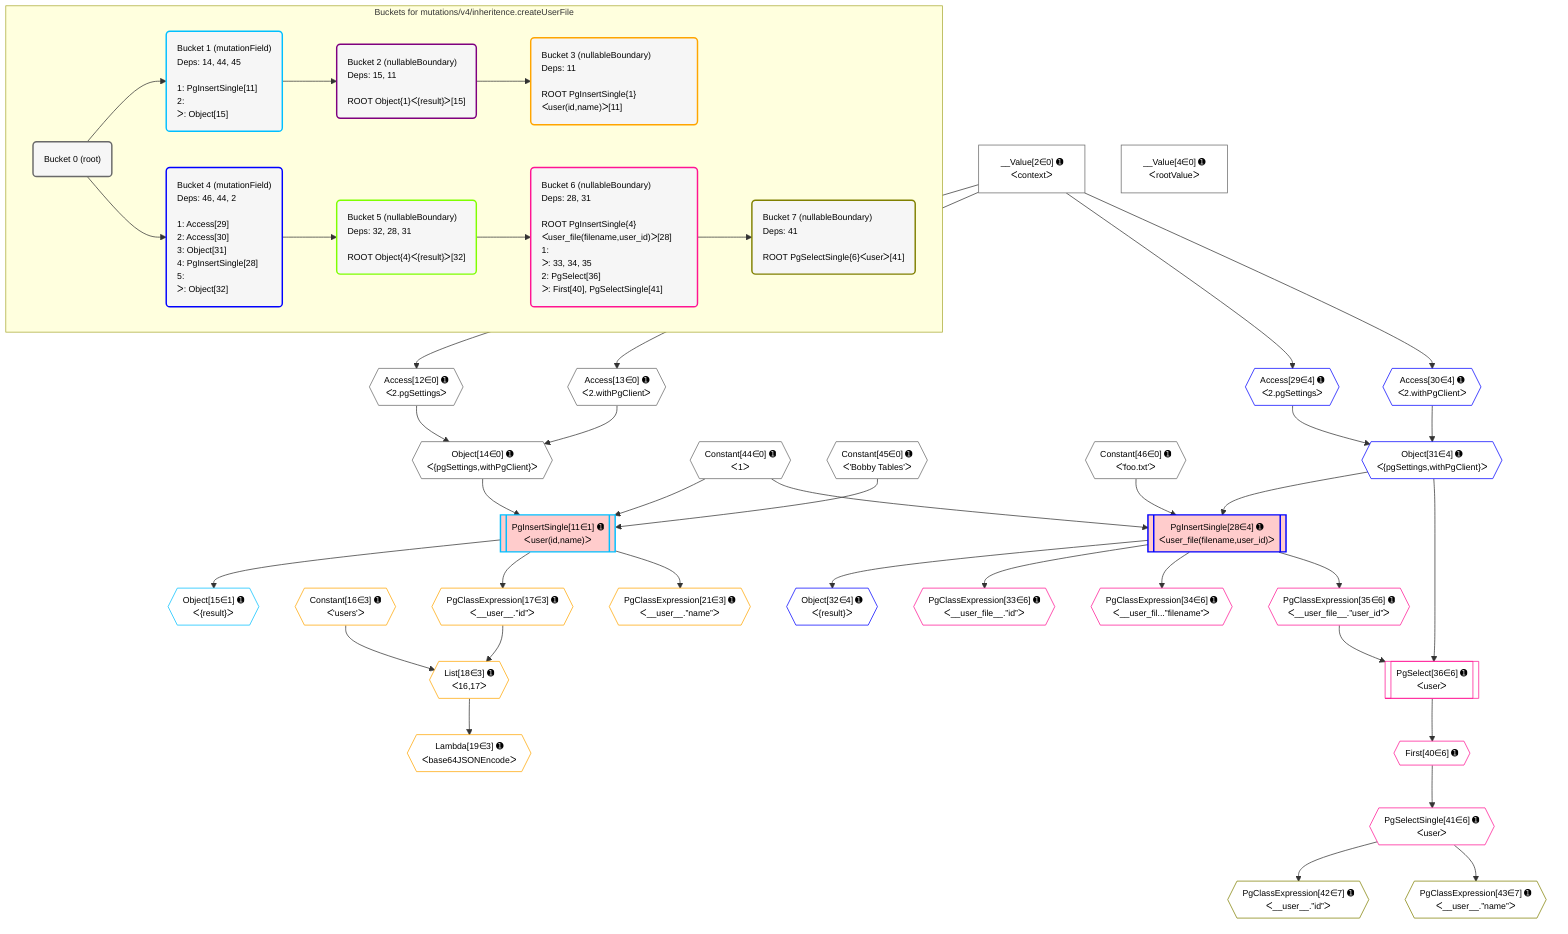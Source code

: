 %%{init: {'themeVariables': { 'fontSize': '12px'}}}%%
graph TD
    classDef path fill:#eee,stroke:#000,color:#000
    classDef plan fill:#fff,stroke-width:1px,color:#000
    classDef itemplan fill:#fff,stroke-width:2px,color:#000
    classDef unbatchedplan fill:#dff,stroke-width:1px,color:#000
    classDef sideeffectplan fill:#fcc,stroke-width:2px,color:#000
    classDef bucket fill:#f6f6f6,color:#000,stroke-width:2px,text-align:left


    %% plan dependencies
    Object14{{"Object[14∈0] ➊<br />ᐸ{pgSettings,withPgClient}ᐳ"}}:::plan
    Access12{{"Access[12∈0] ➊<br />ᐸ2.pgSettingsᐳ"}}:::plan
    Access13{{"Access[13∈0] ➊<br />ᐸ2.withPgClientᐳ"}}:::plan
    Access12 & Access13 --> Object14
    __Value2["__Value[2∈0] ➊<br />ᐸcontextᐳ"]:::plan
    __Value2 --> Access12
    __Value2 --> Access13
    __Value4["__Value[4∈0] ➊<br />ᐸrootValueᐳ"]:::plan
    Constant44{{"Constant[44∈0] ➊<br />ᐸ1ᐳ"}}:::plan
    Constant45{{"Constant[45∈0] ➊<br />ᐸ'Bobby Tables'ᐳ"}}:::plan
    Constant46{{"Constant[46∈0] ➊<br />ᐸ'foo.txt'ᐳ"}}:::plan
    PgInsertSingle11[["PgInsertSingle[11∈1] ➊<br />ᐸuser(id,name)ᐳ"]]:::sideeffectplan
    Object14 & Constant44 & Constant45 --> PgInsertSingle11
    Object15{{"Object[15∈1] ➊<br />ᐸ{result}ᐳ"}}:::plan
    PgInsertSingle11 --> Object15
    List18{{"List[18∈3] ➊<br />ᐸ16,17ᐳ"}}:::plan
    Constant16{{"Constant[16∈3] ➊<br />ᐸ'users'ᐳ"}}:::plan
    PgClassExpression17{{"PgClassExpression[17∈3] ➊<br />ᐸ__user__.”id”ᐳ"}}:::plan
    Constant16 & PgClassExpression17 --> List18
    PgInsertSingle11 --> PgClassExpression17
    Lambda19{{"Lambda[19∈3] ➊<br />ᐸbase64JSONEncodeᐳ"}}:::plan
    List18 --> Lambda19
    PgClassExpression21{{"PgClassExpression[21∈3] ➊<br />ᐸ__user__.”name”ᐳ"}}:::plan
    PgInsertSingle11 --> PgClassExpression21
    PgInsertSingle28[["PgInsertSingle[28∈4] ➊<br />ᐸuser_file(filename,user_id)ᐳ"]]:::sideeffectplan
    Object31{{"Object[31∈4] ➊<br />ᐸ{pgSettings,withPgClient}ᐳ"}}:::plan
    Object31 & Constant46 & Constant44 --> PgInsertSingle28
    Access29{{"Access[29∈4] ➊<br />ᐸ2.pgSettingsᐳ"}}:::plan
    Access30{{"Access[30∈4] ➊<br />ᐸ2.withPgClientᐳ"}}:::plan
    Access29 & Access30 --> Object31
    __Value2 --> Access29
    __Value2 --> Access30
    Object32{{"Object[32∈4] ➊<br />ᐸ{result}ᐳ"}}:::plan
    PgInsertSingle28 --> Object32
    PgSelect36[["PgSelect[36∈6] ➊<br />ᐸuserᐳ"]]:::plan
    PgClassExpression35{{"PgClassExpression[35∈6] ➊<br />ᐸ__user_file__.”user_id”ᐳ"}}:::plan
    Object31 & PgClassExpression35 --> PgSelect36
    PgClassExpression33{{"PgClassExpression[33∈6] ➊<br />ᐸ__user_file__.”id”ᐳ"}}:::plan
    PgInsertSingle28 --> PgClassExpression33
    PgClassExpression34{{"PgClassExpression[34∈6] ➊<br />ᐸ__user_fil...”filename”ᐳ"}}:::plan
    PgInsertSingle28 --> PgClassExpression34
    PgInsertSingle28 --> PgClassExpression35
    First40{{"First[40∈6] ➊"}}:::plan
    PgSelect36 --> First40
    PgSelectSingle41{{"PgSelectSingle[41∈6] ➊<br />ᐸuserᐳ"}}:::plan
    First40 --> PgSelectSingle41
    PgClassExpression42{{"PgClassExpression[42∈7] ➊<br />ᐸ__user__.”id”ᐳ"}}:::plan
    PgSelectSingle41 --> PgClassExpression42
    PgClassExpression43{{"PgClassExpression[43∈7] ➊<br />ᐸ__user__.”name”ᐳ"}}:::plan
    PgSelectSingle41 --> PgClassExpression43

    %% define steps

    subgraph "Buckets for mutations/v4/inheritence.createUserFile"
    Bucket0("Bucket 0 (root)"):::bucket
    classDef bucket0 stroke:#696969
    class Bucket0,__Value2,__Value4,Access12,Access13,Object14,Constant44,Constant45,Constant46 bucket0
    Bucket1("Bucket 1 (mutationField)<br />Deps: 14, 44, 45<br /><br />1: PgInsertSingle[11]<br />2: <br />ᐳ: Object[15]"):::bucket
    classDef bucket1 stroke:#00bfff
    class Bucket1,PgInsertSingle11,Object15 bucket1
    Bucket2("Bucket 2 (nullableBoundary)<br />Deps: 15, 11<br /><br />ROOT Object{1}ᐸ{result}ᐳ[15]"):::bucket
    classDef bucket2 stroke:#7f007f
    class Bucket2 bucket2
    Bucket3("Bucket 3 (nullableBoundary)<br />Deps: 11<br /><br />ROOT PgInsertSingle{1}ᐸuser(id,name)ᐳ[11]"):::bucket
    classDef bucket3 stroke:#ffa500
    class Bucket3,Constant16,PgClassExpression17,List18,Lambda19,PgClassExpression21 bucket3
    Bucket4("Bucket 4 (mutationField)<br />Deps: 46, 44, 2<br /><br />1: Access[29]<br />2: Access[30]<br />3: Object[31]<br />4: PgInsertSingle[28]<br />5: <br />ᐳ: Object[32]"):::bucket
    classDef bucket4 stroke:#0000ff
    class Bucket4,PgInsertSingle28,Access29,Access30,Object31,Object32 bucket4
    Bucket5("Bucket 5 (nullableBoundary)<br />Deps: 32, 28, 31<br /><br />ROOT Object{4}ᐸ{result}ᐳ[32]"):::bucket
    classDef bucket5 stroke:#7fff00
    class Bucket5 bucket5
    Bucket6("Bucket 6 (nullableBoundary)<br />Deps: 28, 31<br /><br />ROOT PgInsertSingle{4}ᐸuser_file(filename,user_id)ᐳ[28]<br />1: <br />ᐳ: 33, 34, 35<br />2: PgSelect[36]<br />ᐳ: First[40], PgSelectSingle[41]"):::bucket
    classDef bucket6 stroke:#ff1493
    class Bucket6,PgClassExpression33,PgClassExpression34,PgClassExpression35,PgSelect36,First40,PgSelectSingle41 bucket6
    Bucket7("Bucket 7 (nullableBoundary)<br />Deps: 41<br /><br />ROOT PgSelectSingle{6}ᐸuserᐳ[41]"):::bucket
    classDef bucket7 stroke:#808000
    class Bucket7,PgClassExpression42,PgClassExpression43 bucket7
    Bucket0 --> Bucket1 & Bucket4
    Bucket1 --> Bucket2
    Bucket2 --> Bucket3
    Bucket4 --> Bucket5
    Bucket5 --> Bucket6
    Bucket6 --> Bucket7
    end